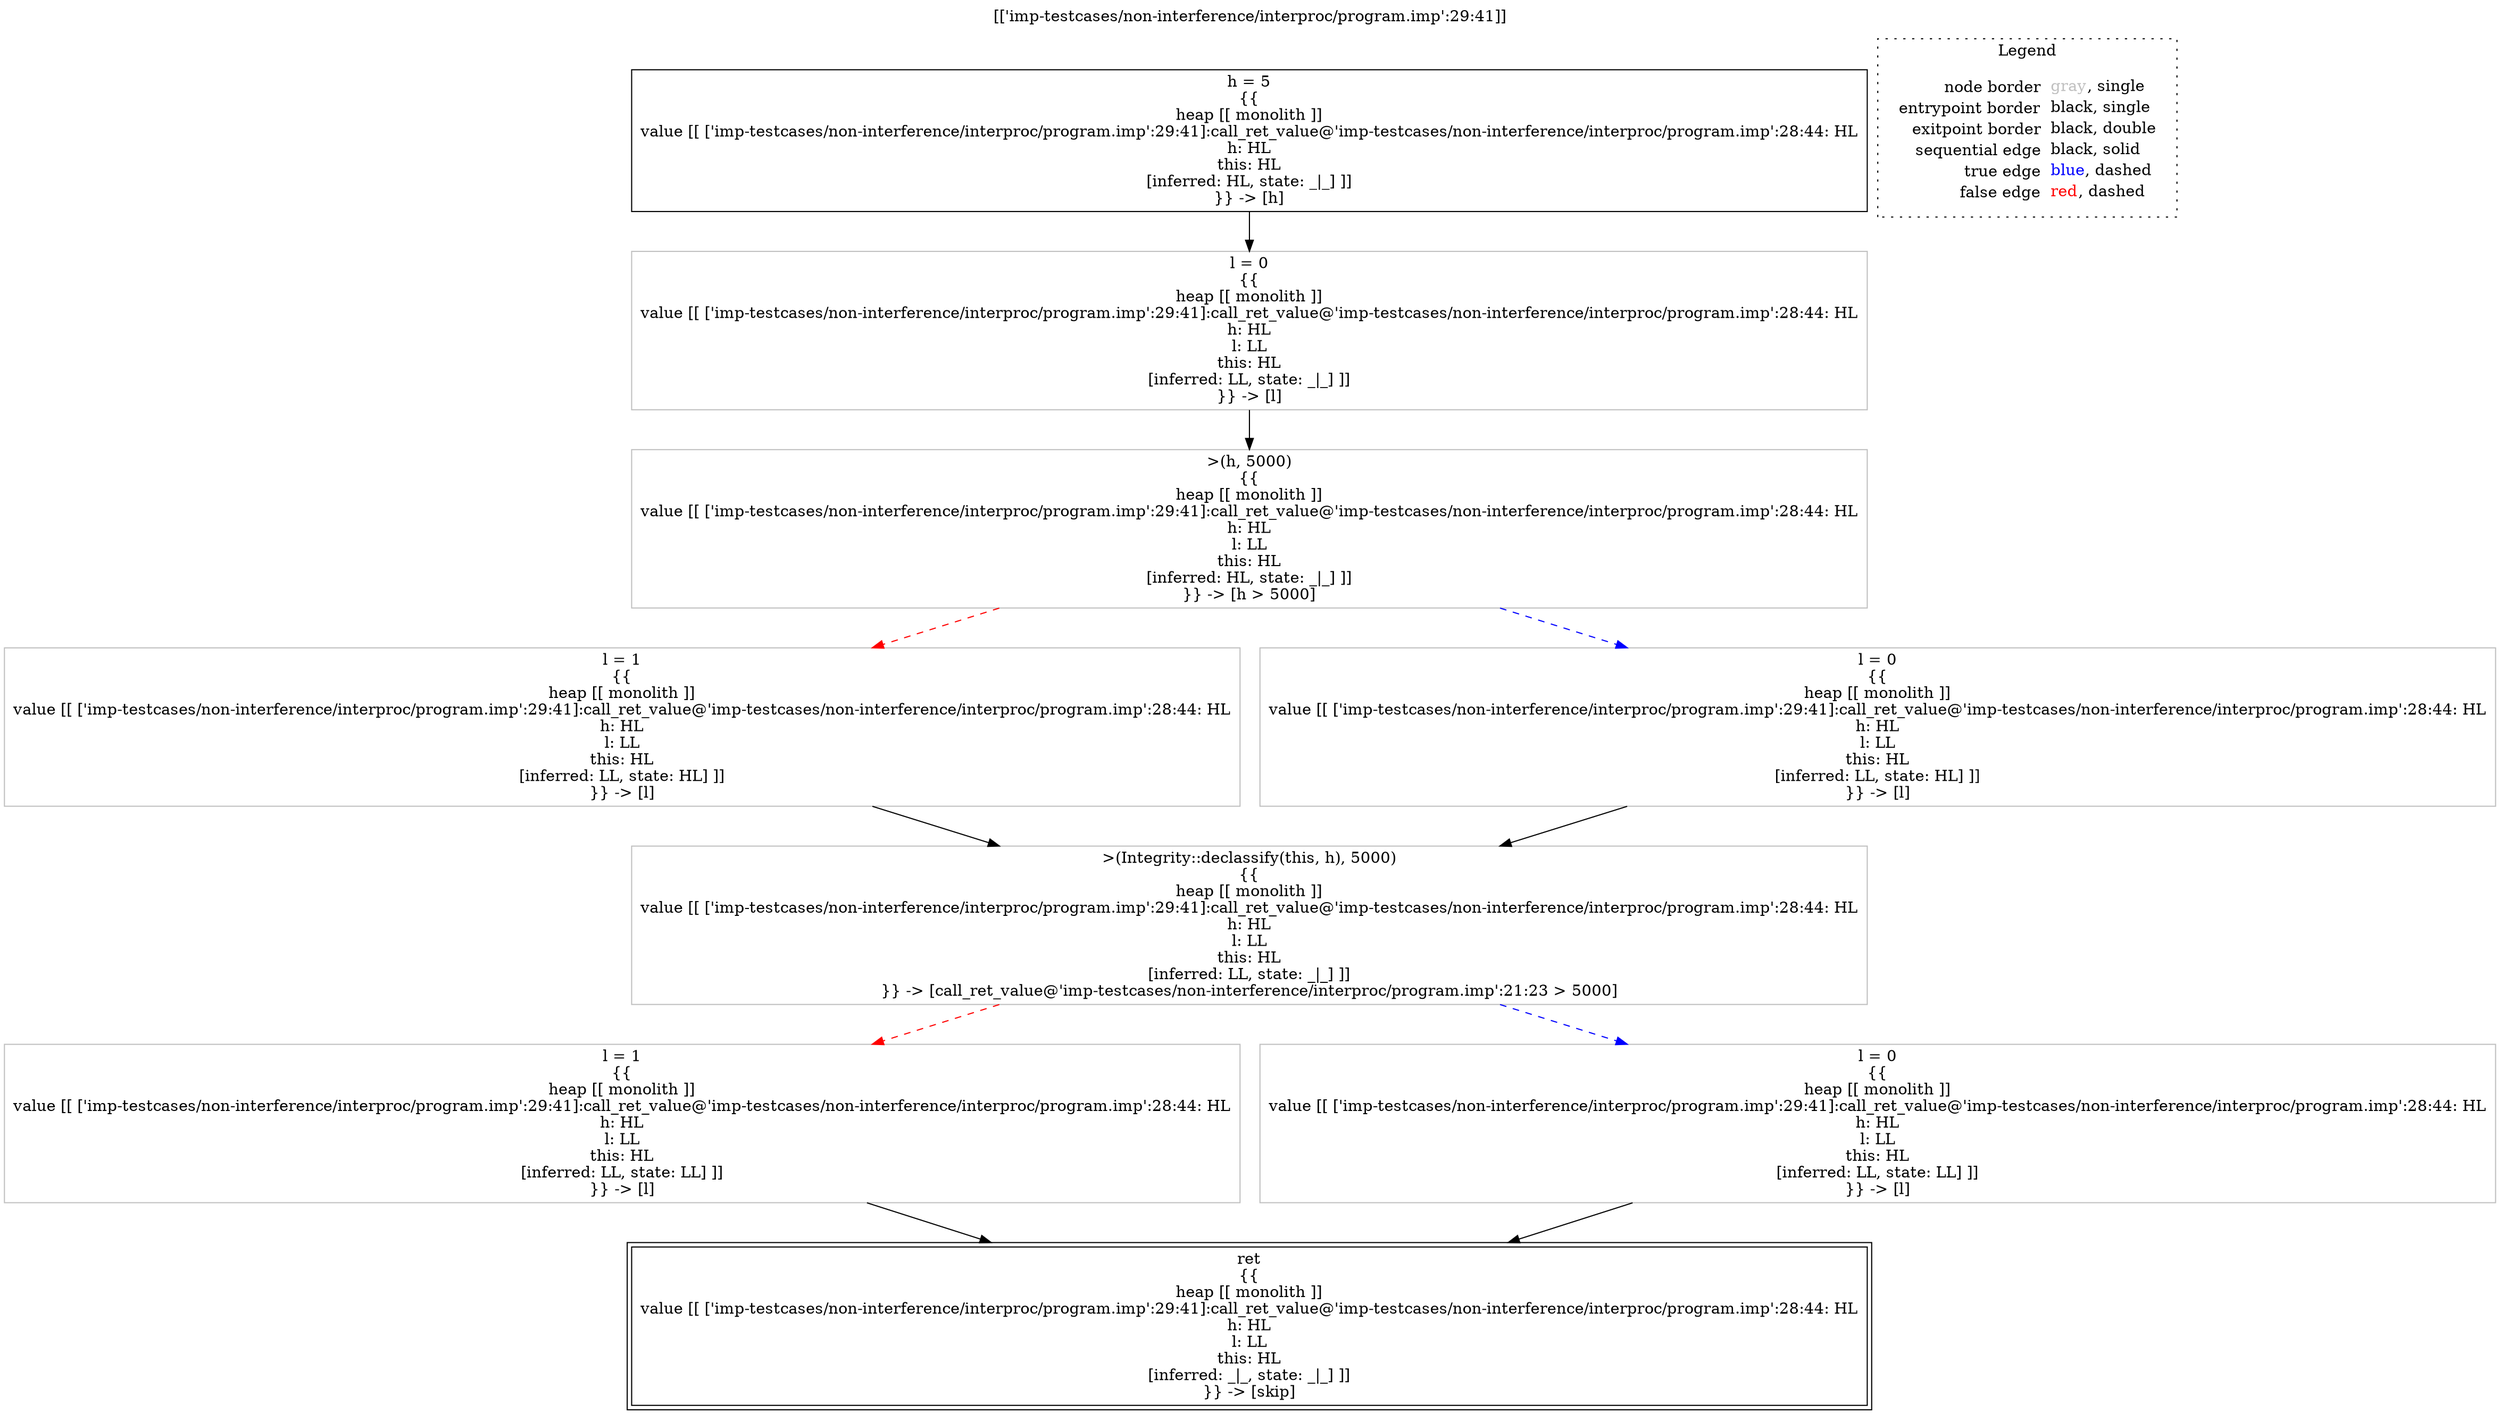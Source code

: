 digraph {
	labelloc="t";
	label="[['imp-testcases/non-interference/interproc/program.imp':29:41]]";
	"node0" [shape="rect",color="black",label=<h = 5<BR/>{{<BR/>heap [[ monolith ]]<BR/>value [[ ['imp-testcases/non-interference/interproc/program.imp':29:41]:call_ret_value@'imp-testcases/non-interference/interproc/program.imp':28:44: HL<BR/>h: HL<BR/>this: HL<BR/>[inferred: HL, state: _|_] ]]<BR/>}} -&gt; [h]>];
	"node1" [shape="rect",color="black",peripheries="2",label=<ret<BR/>{{<BR/>heap [[ monolith ]]<BR/>value [[ ['imp-testcases/non-interference/interproc/program.imp':29:41]:call_ret_value@'imp-testcases/non-interference/interproc/program.imp':28:44: HL<BR/>h: HL<BR/>l: LL<BR/>this: HL<BR/>[inferred: _|_, state: _|_] ]]<BR/>}} -&gt; [skip]>];
	"node2" [shape="rect",color="gray",label=<l = 1<BR/>{{<BR/>heap [[ monolith ]]<BR/>value [[ ['imp-testcases/non-interference/interproc/program.imp':29:41]:call_ret_value@'imp-testcases/non-interference/interproc/program.imp':28:44: HL<BR/>h: HL<BR/>l: LL<BR/>this: HL<BR/>[inferred: LL, state: HL] ]]<BR/>}} -&gt; [l]>];
	"node3" [shape="rect",color="gray",label=<l = 1<BR/>{{<BR/>heap [[ monolith ]]<BR/>value [[ ['imp-testcases/non-interference/interproc/program.imp':29:41]:call_ret_value@'imp-testcases/non-interference/interproc/program.imp':28:44: HL<BR/>h: HL<BR/>l: LL<BR/>this: HL<BR/>[inferred: LL, state: LL] ]]<BR/>}} -&gt; [l]>];
	"node4" [shape="rect",color="gray",label=<l = 0<BR/>{{<BR/>heap [[ monolith ]]<BR/>value [[ ['imp-testcases/non-interference/interproc/program.imp':29:41]:call_ret_value@'imp-testcases/non-interference/interproc/program.imp':28:44: HL<BR/>h: HL<BR/>l: LL<BR/>this: HL<BR/>[inferred: LL, state: HL] ]]<BR/>}} -&gt; [l]>];
	"node5" [shape="rect",color="gray",label=<l = 0<BR/>{{<BR/>heap [[ monolith ]]<BR/>value [[ ['imp-testcases/non-interference/interproc/program.imp':29:41]:call_ret_value@'imp-testcases/non-interference/interproc/program.imp':28:44: HL<BR/>h: HL<BR/>l: LL<BR/>this: HL<BR/>[inferred: LL, state: _|_] ]]<BR/>}} -&gt; [l]>];
	"node6" [shape="rect",color="gray",label=<&gt;(h, 5000)<BR/>{{<BR/>heap [[ monolith ]]<BR/>value [[ ['imp-testcases/non-interference/interproc/program.imp':29:41]:call_ret_value@'imp-testcases/non-interference/interproc/program.imp':28:44: HL<BR/>h: HL<BR/>l: LL<BR/>this: HL<BR/>[inferred: HL, state: _|_] ]]<BR/>}} -&gt; [h &gt; 5000]>];
	"node7" [shape="rect",color="gray",label=<l = 0<BR/>{{<BR/>heap [[ monolith ]]<BR/>value [[ ['imp-testcases/non-interference/interproc/program.imp':29:41]:call_ret_value@'imp-testcases/non-interference/interproc/program.imp':28:44: HL<BR/>h: HL<BR/>l: LL<BR/>this: HL<BR/>[inferred: LL, state: LL] ]]<BR/>}} -&gt; [l]>];
	"node8" [shape="rect",color="gray",label=<&gt;(Integrity::declassify(this, h), 5000)<BR/>{{<BR/>heap [[ monolith ]]<BR/>value [[ ['imp-testcases/non-interference/interproc/program.imp':29:41]:call_ret_value@'imp-testcases/non-interference/interproc/program.imp':28:44: HL<BR/>h: HL<BR/>l: LL<BR/>this: HL<BR/>[inferred: LL, state: _|_] ]]<BR/>}} -&gt; [call_ret_value@'imp-testcases/non-interference/interproc/program.imp':21:23 &gt; 5000]>];
	"node2" -> "node8" [color="black"];
	"node3" -> "node1" [color="black"];
	"node4" -> "node8" [color="black"];
	"node5" -> "node6" [color="black"];
	"node6" -> "node2" [color="red",style="dashed"];
	"node6" -> "node4" [color="blue",style="dashed"];
	"node0" -> "node5" [color="black"];
	"node7" -> "node1" [color="black"];
	"node8" -> "node3" [color="red",style="dashed"];
	"node8" -> "node7" [color="blue",style="dashed"];
subgraph cluster_legend {
	label="Legend";
	style=dotted;
	node [shape=plaintext];
	"legend" [label=<<table border="0" cellpadding="2" cellspacing="0" cellborder="0"><tr><td align="right">node border&nbsp;</td><td align="left"><font color="gray">gray</font>, single</td></tr><tr><td align="right">entrypoint border&nbsp;</td><td align="left"><font color="black">black</font>, single</td></tr><tr><td align="right">exitpoint border&nbsp;</td><td align="left"><font color="black">black</font>, double</td></tr><tr><td align="right">sequential edge&nbsp;</td><td align="left"><font color="black">black</font>, solid</td></tr><tr><td align="right">true edge&nbsp;</td><td align="left"><font color="blue">blue</font>, dashed</td></tr><tr><td align="right">false edge&nbsp;</td><td align="left"><font color="red">red</font>, dashed</td></tr></table>>];
}

}
